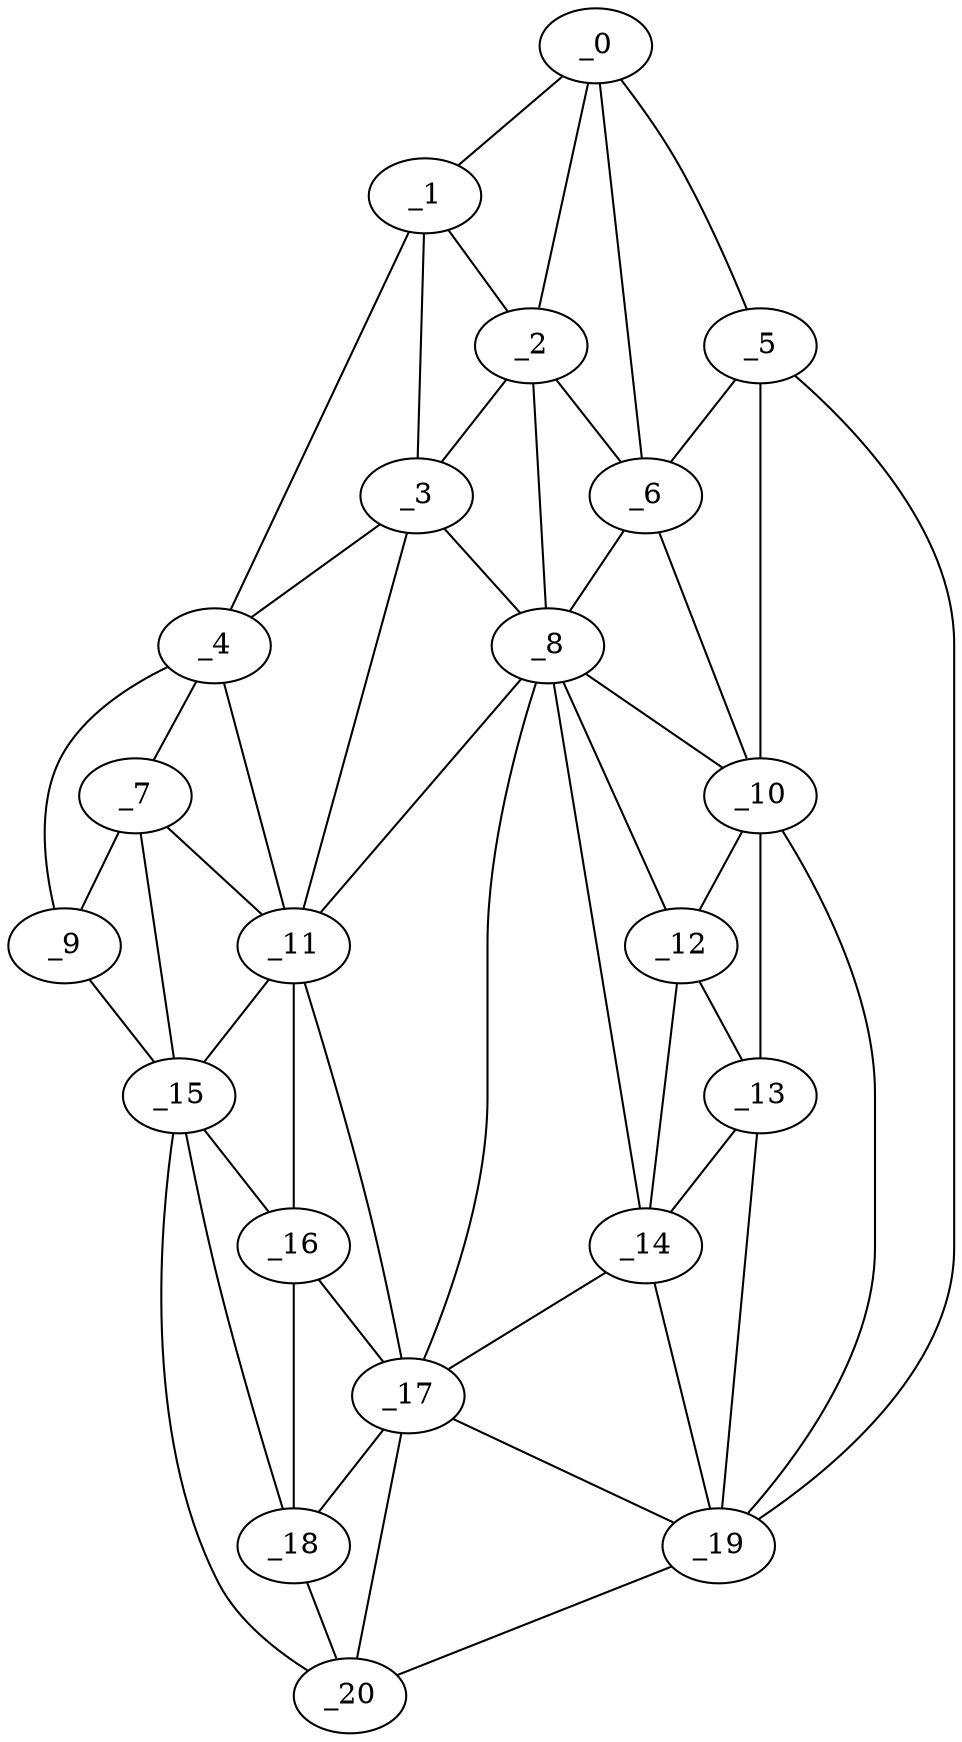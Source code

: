 graph "obj75__70.gxl" {
	_0	 [x=45,
		y=68];
	_1	 [x=47,
		y=61];
	_0 -- _1	 [valence=1];
	_2	 [x=52,
		y=64];
	_0 -- _2	 [valence=1];
	_5	 [x=61,
		y=83];
	_0 -- _5	 [valence=1];
	_6	 [x=63,
		y=77];
	_0 -- _6	 [valence=1];
	_1 -- _2	 [valence=2];
	_3	 [x=55,
		y=47];
	_1 -- _3	 [valence=2];
	_4	 [x=58,
		y=35];
	_1 -- _4	 [valence=1];
	_2 -- _3	 [valence=1];
	_2 -- _6	 [valence=2];
	_8	 [x=77,
		y=73];
	_2 -- _8	 [valence=1];
	_3 -- _4	 [valence=2];
	_3 -- _8	 [valence=1];
	_11	 [x=88,
		y=32];
	_3 -- _11	 [valence=1];
	_7	 [x=72,
		y=22];
	_4 -- _7	 [valence=2];
	_9	 [x=78,
		y=10];
	_4 -- _9	 [valence=1];
	_4 -- _11	 [valence=1];
	_5 -- _6	 [valence=2];
	_10	 [x=78,
		y=84];
	_5 -- _10	 [valence=2];
	_19	 [x=114,
		y=88];
	_5 -- _19	 [valence=1];
	_6 -- _8	 [valence=2];
	_6 -- _10	 [valence=2];
	_7 -- _9	 [valence=2];
	_7 -- _11	 [valence=2];
	_15	 [x=93,
		y=25];
	_7 -- _15	 [valence=2];
	_8 -- _10	 [valence=2];
	_8 -- _11	 [valence=2];
	_12	 [x=88,
		y=78];
	_8 -- _12	 [valence=2];
	_14	 [x=92,
		y=75];
	_8 -- _14	 [valence=2];
	_17	 [x=97,
		y=60];
	_8 -- _17	 [valence=2];
	_9 -- _15	 [valence=1];
	_10 -- _12	 [valence=2];
	_13	 [x=90,
		y=84];
	_10 -- _13	 [valence=2];
	_10 -- _19	 [valence=2];
	_11 -- _15	 [valence=1];
	_16	 [x=97,
		y=40];
	_11 -- _16	 [valence=2];
	_11 -- _17	 [valence=2];
	_12 -- _13	 [valence=2];
	_12 -- _14	 [valence=2];
	_13 -- _14	 [valence=2];
	_13 -- _19	 [valence=2];
	_14 -- _17	 [valence=2];
	_14 -- _19	 [valence=1];
	_15 -- _16	 [valence=2];
	_18	 [x=104,
		y=45];
	_15 -- _18	 [valence=2];
	_20	 [x=121,
		y=54];
	_15 -- _20	 [valence=1];
	_16 -- _17	 [valence=2];
	_16 -- _18	 [valence=2];
	_17 -- _18	 [valence=2];
	_17 -- _19	 [valence=2];
	_17 -- _20	 [valence=1];
	_18 -- _20	 [valence=2];
	_19 -- _20	 [valence=1];
}
